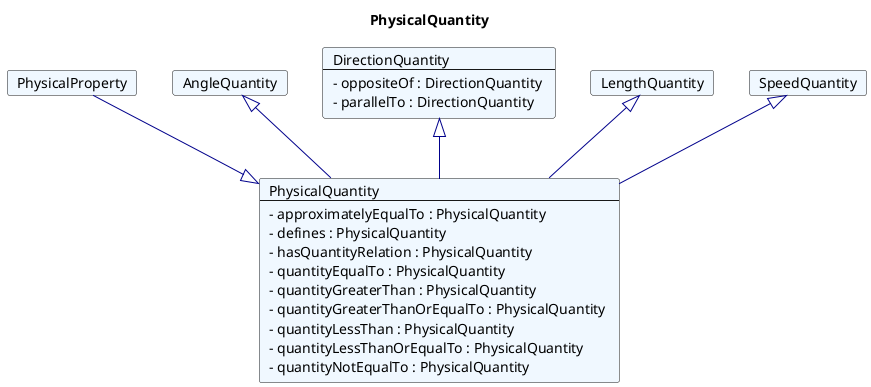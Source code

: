 @startuml
Title PhysicalQuantity 

Card PhysicalQuantity #F0F8FF [
PhysicalQuantity
----
- approximatelyEqualTo : PhysicalQuantity 
- defines : PhysicalQuantity 
- hasQuantityRelation : PhysicalQuantity 
- quantityEqualTo : PhysicalQuantity 
- quantityGreaterThan : PhysicalQuantity 
- quantityGreaterThanOrEqualTo : PhysicalQuantity 
- quantityLessThan : PhysicalQuantity 
- quantityLessThanOrEqualTo : PhysicalQuantity 
- quantityNotEqualTo : PhysicalQuantity 
]
Card PhysicalProperty #F0F8FF [
PhysicalProperty
]
PhysicalProperty --|> PhysicalQuantity  #00008B 
Card AngleQuantity #F0F8FF [
AngleQuantity
]
AngleQuantity <|-- PhysicalQuantity  #00008B 
Card DirectionQuantity #F0F8FF [
DirectionQuantity
----
- oppositeOf : DirectionQuantity 
- parallelTo : DirectionQuantity 
]
DirectionQuantity <|-- PhysicalQuantity  #00008B 
Card LengthQuantity #F0F8FF [
LengthQuantity
]
LengthQuantity <|-- PhysicalQuantity  #00008B 
Card SpeedQuantity #F0F8FF [
SpeedQuantity
]
SpeedQuantity <|-- PhysicalQuantity  #00008B 
@enduml